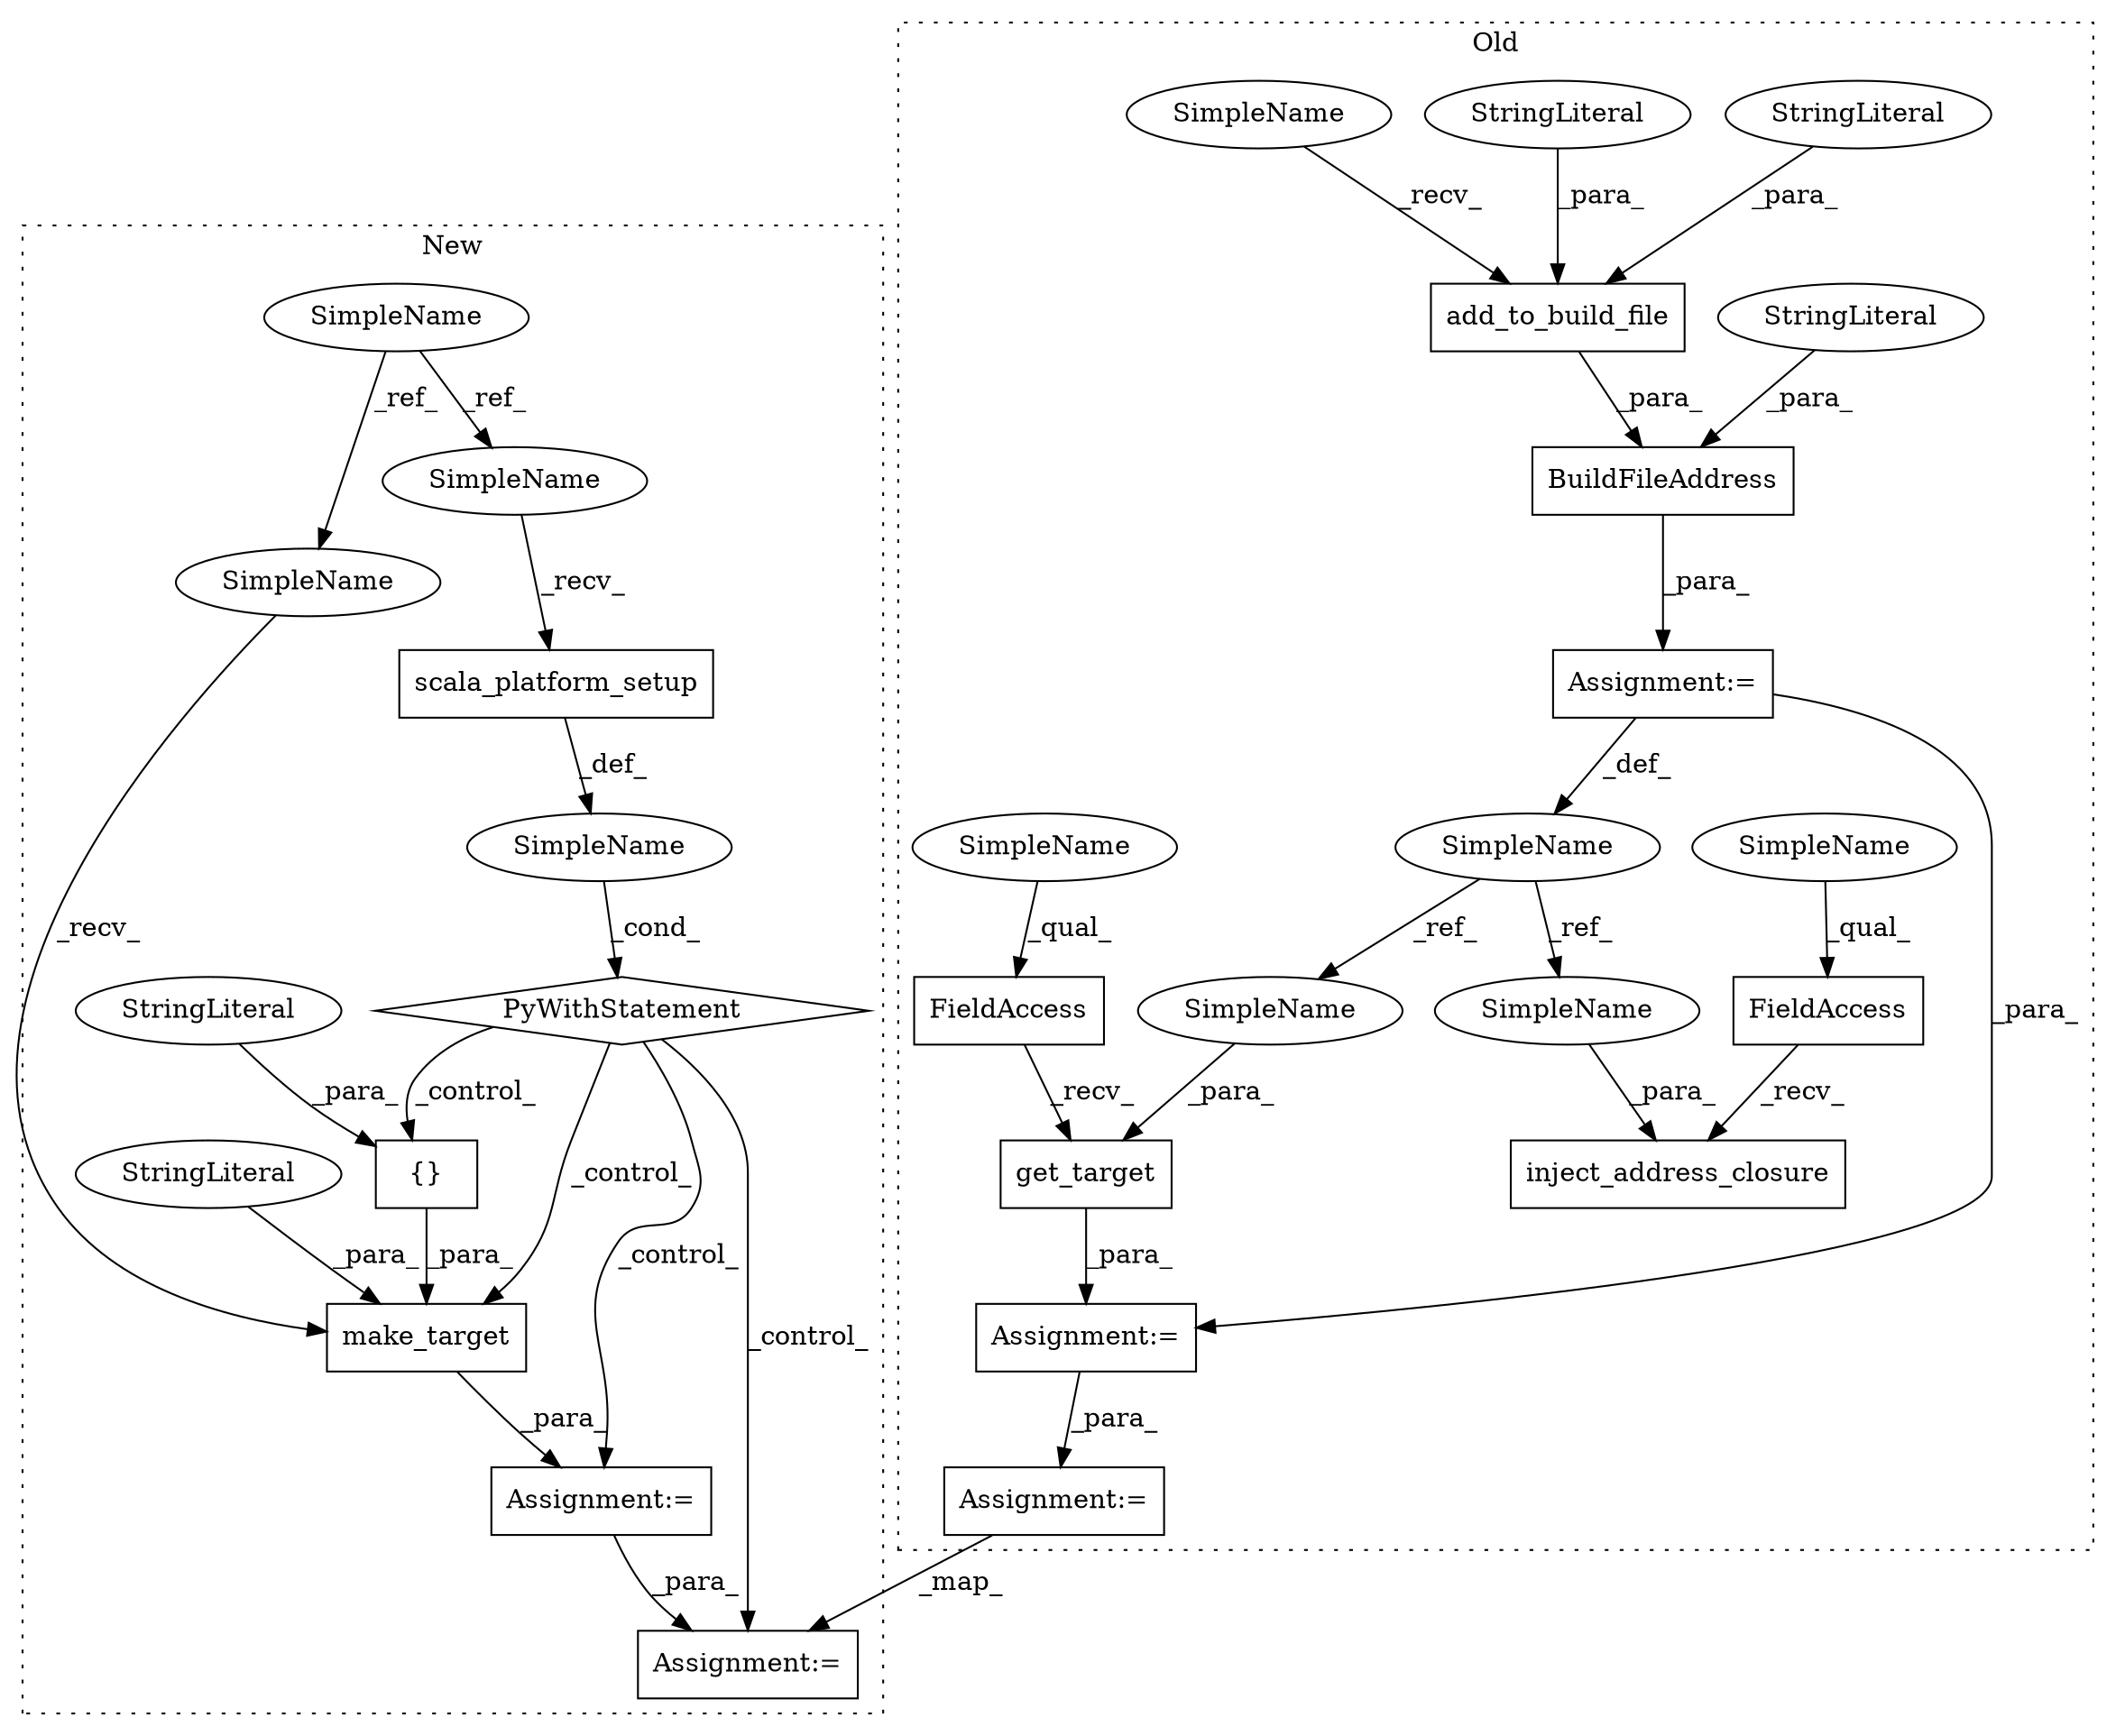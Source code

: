digraph G {
subgraph cluster0 {
1 [label="add_to_build_file" a="32" s="4640,4729" l="18,1" shape="box"];
3 [label="StringLiteral" a="45" s="4658" l="15" shape="ellipse"];
4 [label="inject_address_closure" a="32" s="4758,4801" l="23,1" shape="box"];
5 [label="SimpleName" a="42" s="4597" l="20" shape="ellipse"];
6 [label="get_target" a="32" s="4838,4869" l="11,1" shape="box"];
8 [label="FieldAccess" a="22" s="4741" l="16" shape="box"];
9 [label="FieldAccess" a="22" s="4821" l="16" shape="box"];
10 [label="BuildFileAddress" a="32" s="4618,4734" l="17,1" shape="box"];
12 [label="StringLiteral" a="45" s="4731" l="3" shape="ellipse"];
14 [label="Assignment:=" a="7" s="4617" l="1" shape="box"];
17 [label="StringLiteral" a="45" s="4674" l="55" shape="ellipse"];
19 [label="Assignment:=" a="7" s="5575" l="1" shape="box"];
22 [label="Assignment:=" a="7" s="4820" l="1" shape="box"];
24 [label="SimpleName" a="42" s="4781" l="20" shape="ellipse"];
25 [label="SimpleName" a="42" s="4849" l="20" shape="ellipse"];
28 [label="SimpleName" a="42" s="4741" l="4" shape="ellipse"];
29 [label="SimpleName" a="42" s="4635" l="4" shape="ellipse"];
30 [label="SimpleName" a="42" s="4821" l="4" shape="ellipse"];
label = "Old";
style="dotted";
}
subgraph cluster1 {
2 [label="PyWithStatement" a="104" s="4572,4609" l="10,2" shape="diamond"];
7 [label="make_target" a="32" s="4941,5039" l="12,1" shape="box"];
11 [label="SimpleName" a="42" s="" l="" shape="ellipse"];
13 [label="StringLiteral" a="45" s="4953" l="22" shape="ellipse"];
15 [label="SimpleName" a="42" s="4379" l="4" shape="ellipse"];
16 [label="{}" a="4" s="5001,5025" l="1,1" shape="box"];
18 [label="StringLiteral" a="45" s="5002" l="23" shape="ellipse"];
20 [label="Assignment:=" a="7" s="5062" l="1" shape="box"];
21 [label="Assignment:=" a="7" s="4935" l="1" shape="box"];
23 [label="scala_platform_setup" a="32" s="4587" l="22" shape="box"];
26 [label="SimpleName" a="42" s="4936" l="4" shape="ellipse"];
27 [label="SimpleName" a="42" s="4582" l="4" shape="ellipse"];
label = "New";
style="dotted";
}
1 -> 10 [label="_para_"];
2 -> 7 [label="_control_"];
2 -> 21 [label="_control_"];
2 -> 16 [label="_control_"];
2 -> 20 [label="_control_"];
3 -> 1 [label="_para_"];
5 -> 25 [label="_ref_"];
5 -> 24 [label="_ref_"];
6 -> 22 [label="_para_"];
7 -> 21 [label="_para_"];
8 -> 4 [label="_recv_"];
9 -> 6 [label="_recv_"];
10 -> 14 [label="_para_"];
11 -> 2 [label="_cond_"];
12 -> 10 [label="_para_"];
13 -> 7 [label="_para_"];
14 -> 22 [label="_para_"];
14 -> 5 [label="_def_"];
15 -> 27 [label="_ref_"];
15 -> 26 [label="_ref_"];
16 -> 7 [label="_para_"];
17 -> 1 [label="_para_"];
18 -> 16 [label="_para_"];
19 -> 20 [label="_map_"];
21 -> 20 [label="_para_"];
22 -> 19 [label="_para_"];
23 -> 11 [label="_def_"];
24 -> 4 [label="_para_"];
25 -> 6 [label="_para_"];
26 -> 7 [label="_recv_"];
27 -> 23 [label="_recv_"];
28 -> 8 [label="_qual_"];
29 -> 1 [label="_recv_"];
30 -> 9 [label="_qual_"];
}